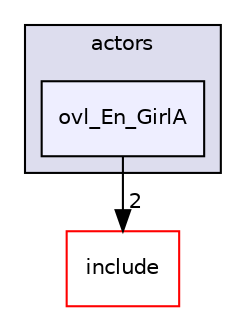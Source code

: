 digraph "src/overlays/actors/ovl_En_GirlA" {
  compound=true
  node [ fontsize="10", fontname="Helvetica"];
  edge [ labelfontsize="10", labelfontname="Helvetica"];
  subgraph clusterdir_e93473484be31ce7bcb356bd643a22f8 {
    graph [ bgcolor="#ddddee", pencolor="black", label="actors" fontname="Helvetica", fontsize="10", URL="dir_e93473484be31ce7bcb356bd643a22f8.html"]
  dir_02c45bc70d2dee883d28964d4f8d6a38 [shape=box, label="ovl_En_GirlA", style="filled", fillcolor="#eeeeff", pencolor="black", URL="dir_02c45bc70d2dee883d28964d4f8d6a38.html"];
  }
  dir_d44c64559bbebec7f509842c48db8b23 [shape=box label="include" fillcolor="white" style="filled" color="red" URL="dir_d44c64559bbebec7f509842c48db8b23.html"];
  dir_02c45bc70d2dee883d28964d4f8d6a38->dir_d44c64559bbebec7f509842c48db8b23 [headlabel="2", labeldistance=1.5 headhref="dir_000253_000000.html"];
}

